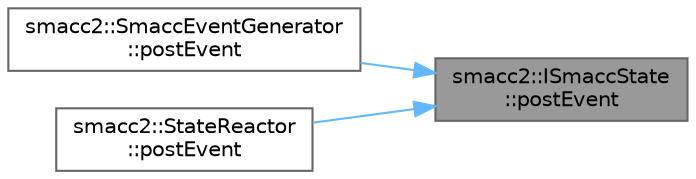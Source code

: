 digraph "smacc2::ISmaccState::postEvent"
{
 // LATEX_PDF_SIZE
  bgcolor="transparent";
  edge [fontname=Helvetica,fontsize=10,labelfontname=Helvetica,labelfontsize=10];
  node [fontname=Helvetica,fontsize=10,shape=box,height=0.2,width=0.4];
  rankdir="RL";
  Node1 [label="smacc2::ISmaccState\l::postEvent",height=0.2,width=0.4,color="gray40", fillcolor="grey60", style="filled", fontcolor="black",tooltip=" "];
  Node1 -> Node2 [dir="back",color="steelblue1",style="solid"];
  Node2 [label="smacc2::SmaccEventGenerator\l::postEvent",height=0.2,width=0.4,color="grey40", fillcolor="white", style="filled",URL="$classsmacc2_1_1SmaccEventGenerator.html#a8383a8c6d1ccd4bfb77b3389ea6d0dab",tooltip=" "];
  Node1 -> Node3 [dir="back",color="steelblue1",style="solid"];
  Node3 [label="smacc2::StateReactor\l::postEvent",height=0.2,width=0.4,color="grey40", fillcolor="white", style="filled",URL="$classsmacc2_1_1StateReactor.html#ab4b8fe1d7d79eebffa16b4b478678625",tooltip=" "];
}
